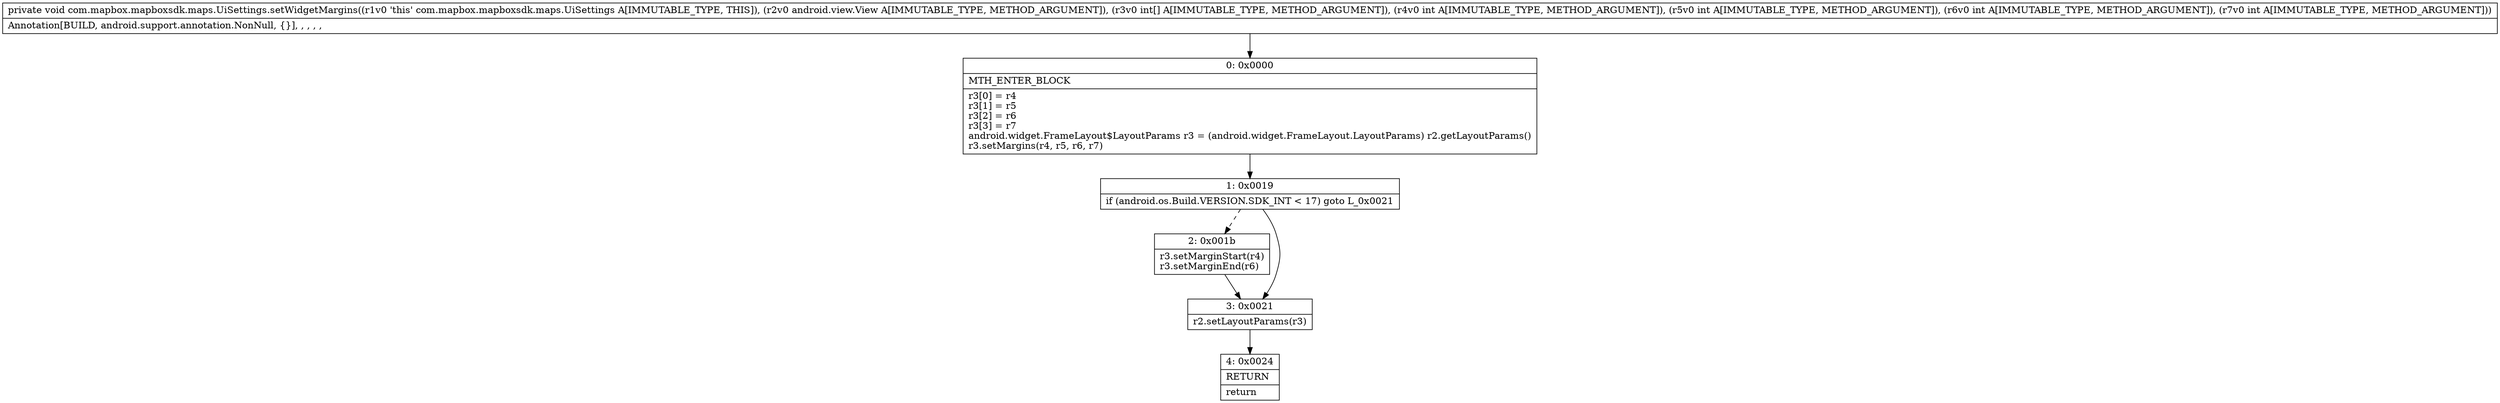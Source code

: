 digraph "CFG forcom.mapbox.mapboxsdk.maps.UiSettings.setWidgetMargins(Landroid\/view\/View;[IIIII)V" {
Node_0 [shape=record,label="{0\:\ 0x0000|MTH_ENTER_BLOCK\l|r3[0] = r4\lr3[1] = r5\lr3[2] = r6\lr3[3] = r7\landroid.widget.FrameLayout$LayoutParams r3 = (android.widget.FrameLayout.LayoutParams) r2.getLayoutParams()\lr3.setMargins(r4, r5, r6, r7)\l}"];
Node_1 [shape=record,label="{1\:\ 0x0019|if (android.os.Build.VERSION.SDK_INT \< 17) goto L_0x0021\l}"];
Node_2 [shape=record,label="{2\:\ 0x001b|r3.setMarginStart(r4)\lr3.setMarginEnd(r6)\l}"];
Node_3 [shape=record,label="{3\:\ 0x0021|r2.setLayoutParams(r3)\l}"];
Node_4 [shape=record,label="{4\:\ 0x0024|RETURN\l|return\l}"];
MethodNode[shape=record,label="{private void com.mapbox.mapboxsdk.maps.UiSettings.setWidgetMargins((r1v0 'this' com.mapbox.mapboxsdk.maps.UiSettings A[IMMUTABLE_TYPE, THIS]), (r2v0 android.view.View A[IMMUTABLE_TYPE, METHOD_ARGUMENT]), (r3v0 int[] A[IMMUTABLE_TYPE, METHOD_ARGUMENT]), (r4v0 int A[IMMUTABLE_TYPE, METHOD_ARGUMENT]), (r5v0 int A[IMMUTABLE_TYPE, METHOD_ARGUMENT]), (r6v0 int A[IMMUTABLE_TYPE, METHOD_ARGUMENT]), (r7v0 int A[IMMUTABLE_TYPE, METHOD_ARGUMENT]))  | Annotation[BUILD, android.support.annotation.NonNull, \{\}], , , , , \l}"];
MethodNode -> Node_0;
Node_0 -> Node_1;
Node_1 -> Node_2[style=dashed];
Node_1 -> Node_3;
Node_2 -> Node_3;
Node_3 -> Node_4;
}

